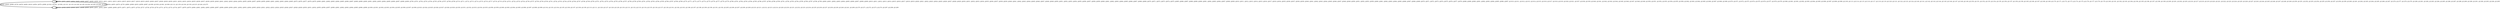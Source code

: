 digraph G {
        node [style=rounded, penwidth=3, fontsize=20, shape=oval];
        "0" -> "0" [label="@601, @602, @603, @604, @605, @606, @607, @608, @609, @610, @611, @612, @613, @614, @615, @616, @617, @618, @619, @625, @626, @627, @628, @629, @630, @631, @632, @633, @634, @635, @636, @637, @638, @639, @640, @641, @642, @643, @644, @654, @655, @656, @657, @658, @659, @660, @661, @662, @663, @664, @665, @675, @676, @677, @678, @679, @680, @681, @682, @683, @684, @685, @686, @687, @688, @689, @690, @691, @692, @693, @694, @695, @696, @697, @698, @699, @700, @701, @702, @703, @704, @705, @706, @707, @708, @709, @710, @711, @712, @713, @714, @715, @716, @717, @718, @719, @720, @721, @722, @723, @724, @736, @737, @738, @739, @740, @741, @742, @743, @744, @745, @746, @747, @748, @749, @750, @751, @752, @753, @754, @755, @756, @757, @758, @759, @760, @761, @762, @763, @764, @765, @766, @767, @768, @769, @770, @771, @772, @773, @774, @775, @776, @777, @778, @779, @780, @781, @782, @783, @784, @785, @786, @787, @788, @789, @790, @791, @792, @793, @794, @795, @796, @797, @798, @799, @800, @801, @802, @803, @804, @805, @806, @807, @808, @809, @810, @811, @812, @813, @814, @815, @816, @817, @818, @819, @820, @821, @822, @823, @824, @825, @826, @827, @828, @829, @830, @831, @832, @833, @834, @835, @836, @837, @838, @839, @840, @841, @842, @843, @844, @845, @846, @847, @848, @849, @850, @851, @852, @853, @854, @855, @856, @857, @858, @859, @860, @861, @862, @863, @864, @865, @866, @867, @868, @869, @870, @871, @872, @873, @874, @875, @885, @886, @887, @888, @889, @890, @891, @892, @893, @894, @907, @908, @909, @910, @911, @912, @913, @914, @915, @916, @917, @918, @934, @935, @936, @937, @938, @939, @940, @941, @942, @943, @944, @945, @946, @947, @948, @949, @950, @951, @952, @953, @959, @960, @961, @962, @963, @964, @965, @966, @967, @968, @969, @970, @971, @972, @973, @974, @975, @976, @977, @978, @988, @989, @990, @991, @992, @993, @994, @995, @996, @997, @1010, @1011, @1012, @1013, @1014, @1015, @1016, @1017, @1018, @1019, @1020, @1021, @1037, @1038, @1039, @1040, @1041, @1042, @1043, @1044, @1045, @1046, @1047, @1048, @1049, @1050, @1051, @1052, @1053, @1054, @1055, @1056, @1062, @1063, @1064, @1065, @1066, @1067, @1068, @1069, @1070, @1071, @1072, @1073, @1074, @1075, @1076, @1077, @1078, @1079, @1080, @1081, @1091, @1092, @1093, @1094, @1095, @1096, @1097, @1098, @1099, @1100, @1113, @1114, @1115, @1116, @1117, @1118, @1119, @1120, @1121, @1122, @1123, @1124, @1140, @1141, @1142, @1143, @1144, @1145, @1146, @1147, @1148, @1149, @1150, @1151, @1152, @1153, @1154, @1155, @1156, @1157, @1158, @1159, @1165, @1166, @1167, @1168, @1169, @1170, @1171, @1172, @1173, @1174, @1175, @1176, @1177, @1178, @1179, @1180, @1181, @1182, @1183, @1184, @1194, @1195, @1196, @1197, @1198, @1199, @1200, @1201, @1202, @1203, @1216, @1217, @1218, @1219, @1220, @1221, @1222, @1223, @1224, @1225, @1226, @1227, @1243, @1244, @1245, @1246, @1247, @1248, @1249, @1250, @1251, @1252, @1253, @1254, @1255, @1256, @1257, @1258, @1259, @1260, @1261, @1262, @1263, @1264, @1265, @1266, @1267, @1276, @1277, @1278, @1279, @1280, @1281, @1282, @1283, @1284, @1285, @1286, @1287, @1288, @1289, @1290, @1291, @1292, @1293, @1294, @1295", color=black,arrowsize=1,style=bold,penwidth=3,fontsize=20];
"0" -> "1" [label="@620, @645, @666, @725, @876, @895, @919, @954, @979, @998, @1022, @1057, @1082, @1101, @1125, @1160, @1185, @1204, @1228, @1268, @1296", color=black,arrowsize=1,style=bold,penwidth=3,fontsize=20];
"1" -> "1" [label="@621, @622, @623, @646, @647, @648, @649, @650, @651, @652, @667, @668, @669, @670, @671, @672, @673, @726, @727, @728, @729, @730, @731, @732, @733, @734, @877, @878, @879, @880, @881, @882, @883, @896, @897, @898, @899, @900, @901, @902, @903, @904, @905, @920, @921, @922, @923, @924, @925, @926, @927, @928, @929, @930, @931, @932, @955, @956, @957, @980, @981, @982, @983, @984, @985, @986, @999, @1000, @1001, @1002, @1003, @1004, @1005, @1006, @1007, @1008, @1023, @1024, @1025, @1026, @1027, @1028, @1029, @1030, @1031, @1032, @1033, @1034, @1035, @1058, @1059, @1060, @1083, @1084, @1085, @1086, @1087, @1088, @1089, @1102, @1103, @1104, @1105, @1106, @1107, @1108, @1109, @1110, @1111, @1126, @1127, @1128, @1129, @1130, @1131, @1132, @1133, @1134, @1135, @1136, @1137, @1138, @1161, @1162, @1163, @1186, @1187, @1188, @1189, @1190, @1191, @1192, @1205, @1206, @1207, @1208, @1209, @1210, @1211, @1212, @1213, @1214, @1229, @1230, @1231, @1232, @1233, @1234, @1235, @1236, @1237, @1238, @1239, @1240, @1241, @1269, @1270, @1271, @1272, @1273, @1274, @1297, @1298, @1299", color=black,arrowsize=1,style=bold,penwidth=3,fontsize=20];
"1" -> "0" [label="@624, @653, @674, @735, @884, @906, @933, @958, @987, @1009, @1036, @1061, @1090, @1112, @1139, @1164, @1193, @1215, @1242, @1275", color=black,arrowsize=1,style=bold,penwidth=3,fontsize=20];
}

